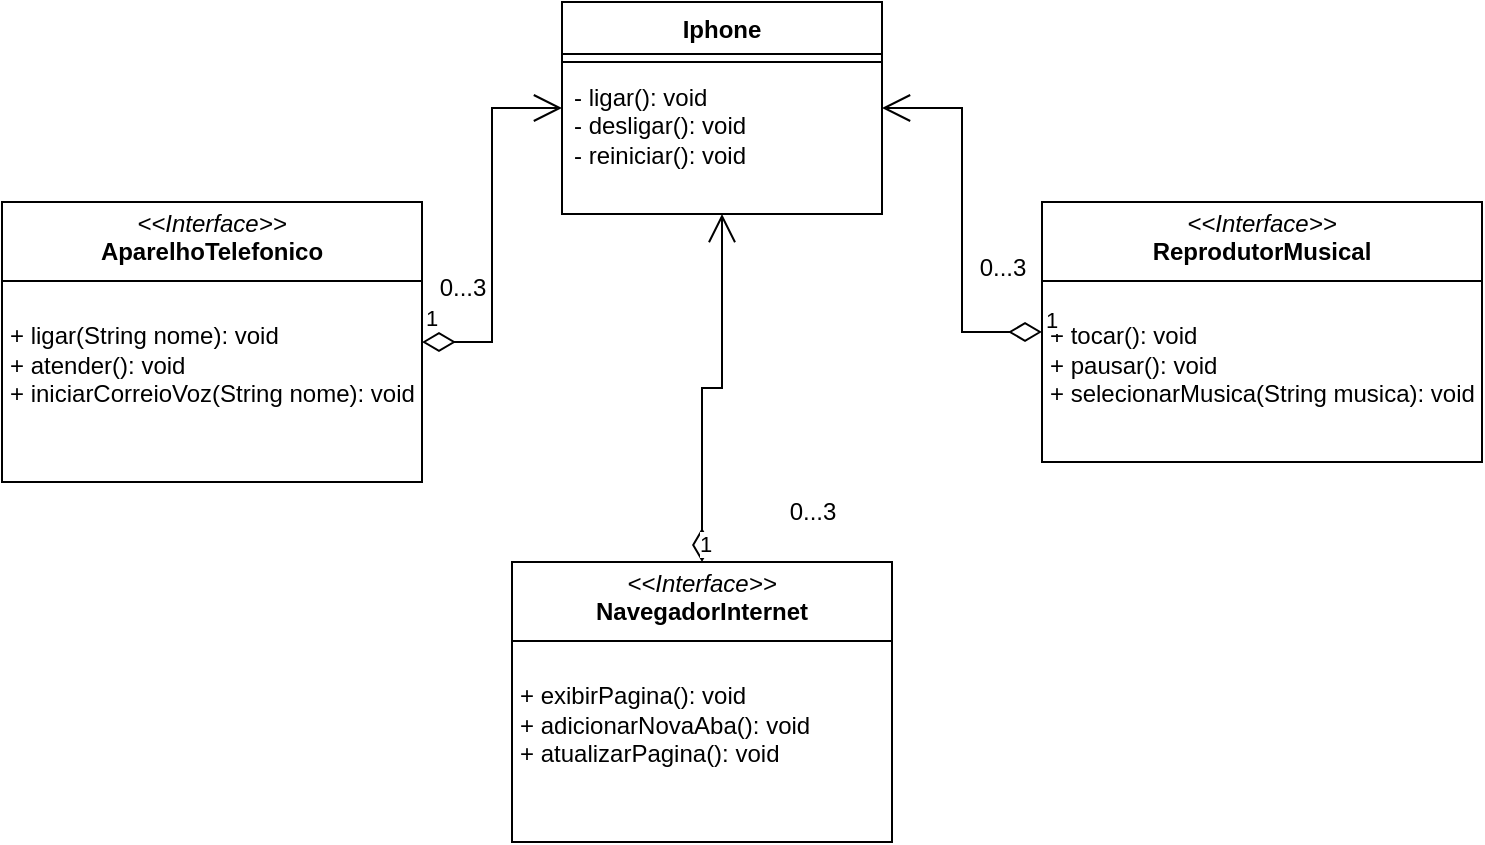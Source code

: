 <mxfile version="24.7.7">
  <diagram id="C5RBs43oDa-KdzZeNtuy" name="Page-1">
    <mxGraphModel dx="880" dy="508" grid="1" gridSize="10" guides="1" tooltips="1" connect="1" arrows="1" fold="1" page="1" pageScale="1" pageWidth="827" pageHeight="1169" math="0" shadow="0">
      <root>
        <mxCell id="WIyWlLk6GJQsqaUBKTNV-0" />
        <mxCell id="WIyWlLk6GJQsqaUBKTNV-1" parent="WIyWlLk6GJQsqaUBKTNV-0" />
        <mxCell id="YW5ql6hd67eC_ZdrGdGY-0" value="Iphone" style="swimlane;fontStyle=1;align=center;verticalAlign=top;childLayout=stackLayout;horizontal=1;startSize=26;horizontalStack=0;resizeParent=1;resizeParentMax=0;resizeLast=0;collapsible=1;marginBottom=0;whiteSpace=wrap;html=1;" parent="WIyWlLk6GJQsqaUBKTNV-1" vertex="1">
          <mxGeometry x="300" y="70" width="160" height="106" as="geometry" />
        </mxCell>
        <mxCell id="YW5ql6hd67eC_ZdrGdGY-2" value="" style="line;strokeWidth=1;fillColor=none;align=left;verticalAlign=middle;spacingTop=-1;spacingLeft=3;spacingRight=3;rotatable=0;labelPosition=right;points=[];portConstraint=eastwest;strokeColor=inherit;" parent="YW5ql6hd67eC_ZdrGdGY-0" vertex="1">
          <mxGeometry y="26" width="160" height="8" as="geometry" />
        </mxCell>
        <mxCell id="YW5ql6hd67eC_ZdrGdGY-3" value="- ligar(): void&lt;div&gt;- desligar(): void&lt;/div&gt;&lt;div&gt;- reiniciar(): void&lt;/div&gt;" style="text;strokeColor=none;fillColor=none;align=left;verticalAlign=top;spacingLeft=4;spacingRight=4;overflow=hidden;rotatable=0;points=[[0,0.5],[1,0.5]];portConstraint=eastwest;whiteSpace=wrap;html=1;" parent="YW5ql6hd67eC_ZdrGdGY-0" vertex="1">
          <mxGeometry y="34" width="160" height="72" as="geometry" />
        </mxCell>
        <mxCell id="YW5ql6hd67eC_ZdrGdGY-11" value="&lt;p style=&quot;margin:0px;margin-top:4px;text-align:center;&quot;&gt;&lt;i&gt;&amp;lt;&amp;lt;Interface&amp;gt;&amp;gt;&lt;/i&gt;&lt;br&gt;&lt;b&gt;ReprodutorMusical&lt;/b&gt;&lt;/p&gt;&lt;hr size=&quot;1&quot; style=&quot;border-style:solid;&quot;&gt;&lt;p style=&quot;margin:0px;margin-left:4px;&quot;&gt;&lt;br&gt;&lt;span style=&quot;background-color: initial;&quot;&gt;+ tocar(): void&lt;/span&gt;&lt;br&gt;&lt;/p&gt;&lt;p style=&quot;margin:0px;margin-left:4px;&quot;&gt;+ pausar(): void&lt;/p&gt;&lt;p style=&quot;margin:0px;margin-left:4px;&quot;&gt;+ selecionarMusica(String musica): void&lt;/p&gt;" style="verticalAlign=top;align=left;overflow=fill;html=1;whiteSpace=wrap;" parent="WIyWlLk6GJQsqaUBKTNV-1" vertex="1">
          <mxGeometry x="540" y="170" width="220" height="130" as="geometry" />
        </mxCell>
        <mxCell id="YW5ql6hd67eC_ZdrGdGY-13" value="&lt;p style=&quot;margin:0px;margin-top:4px;text-align:center;&quot;&gt;&lt;i&gt;&amp;lt;&amp;lt;Interface&amp;gt;&amp;gt;&lt;/i&gt;&lt;br&gt;&lt;b&gt;AparelhoTelefonico&lt;/b&gt;&lt;/p&gt;&lt;hr size=&quot;1&quot; style=&quot;border-style:solid;&quot;&gt;&lt;p style=&quot;margin:0px;margin-left:4px;&quot;&gt;&lt;br&gt;&lt;/p&gt;&lt;p style=&quot;margin:0px;margin-left:4px;&quot;&gt;+ ligar(String nome): void&lt;br&gt;+ atender(): void&lt;/p&gt;&lt;p style=&quot;margin:0px;margin-left:4px;&quot;&gt;+ iniciarCorreioVoz(String nome): void&lt;/p&gt;" style="verticalAlign=top;align=left;overflow=fill;html=1;whiteSpace=wrap;" parent="WIyWlLk6GJQsqaUBKTNV-1" vertex="1">
          <mxGeometry x="20" y="170" width="210" height="140" as="geometry" />
        </mxCell>
        <mxCell id="YW5ql6hd67eC_ZdrGdGY-19" value="1" style="endArrow=open;html=1;endSize=12;startArrow=diamondThin;startSize=14;startFill=0;edgeStyle=orthogonalEdgeStyle;align=left;verticalAlign=bottom;rounded=0;" parent="WIyWlLk6GJQsqaUBKTNV-1" source="YW5ql6hd67eC_ZdrGdGY-11" target="YW5ql6hd67eC_ZdrGdGY-0" edge="1">
          <mxGeometry x="-1" y="3" relative="1" as="geometry">
            <mxPoint x="310" y="290" as="sourcePoint" />
            <mxPoint x="470" y="290" as="targetPoint" />
          </mxGeometry>
        </mxCell>
        <mxCell id="YW5ql6hd67eC_ZdrGdGY-24" value="1" style="endArrow=open;html=1;endSize=12;startArrow=diamondThin;startSize=14;startFill=0;edgeStyle=orthogonalEdgeStyle;align=left;verticalAlign=bottom;rounded=0;" parent="WIyWlLk6GJQsqaUBKTNV-1" source="YW5ql6hd67eC_ZdrGdGY-13" target="YW5ql6hd67eC_ZdrGdGY-0" edge="1">
          <mxGeometry x="-1" y="3" relative="1" as="geometry">
            <mxPoint x="250" y="270" as="sourcePoint" />
            <mxPoint x="350" y="270" as="targetPoint" />
          </mxGeometry>
        </mxCell>
        <mxCell id="YW5ql6hd67eC_ZdrGdGY-25" value="1" style="endArrow=open;html=1;endSize=12;startArrow=diamondThin;startSize=14;startFill=0;edgeStyle=orthogonalEdgeStyle;align=left;verticalAlign=bottom;rounded=0;" parent="WIyWlLk6GJQsqaUBKTNV-1" source="YW5ql6hd67eC_ZdrGdGY-31" target="YW5ql6hd67eC_ZdrGdGY-0" edge="1">
          <mxGeometry x="-1" y="3" relative="1" as="geometry">
            <mxPoint x="380" y="350" as="sourcePoint" />
            <mxPoint x="490" y="270" as="targetPoint" />
          </mxGeometry>
        </mxCell>
        <mxCell id="YW5ql6hd67eC_ZdrGdGY-26" value="0...3" style="text;html=1;align=center;verticalAlign=middle;resizable=0;points=[];autosize=1;strokeColor=none;fillColor=none;" parent="WIyWlLk6GJQsqaUBKTNV-1" vertex="1">
          <mxGeometry x="495" y="188" width="50" height="30" as="geometry" />
        </mxCell>
        <mxCell id="YW5ql6hd67eC_ZdrGdGY-27" value="0...3" style="text;html=1;align=center;verticalAlign=middle;resizable=0;points=[];autosize=1;strokeColor=none;fillColor=none;" parent="WIyWlLk6GJQsqaUBKTNV-1" vertex="1">
          <mxGeometry x="225" y="198" width="50" height="30" as="geometry" />
        </mxCell>
        <mxCell id="YW5ql6hd67eC_ZdrGdGY-31" value="&lt;p style=&quot;margin:0px;margin-top:4px;text-align:center;&quot;&gt;&lt;i&gt;&amp;lt;&amp;lt;Interface&amp;gt;&amp;gt;&lt;/i&gt;&lt;br&gt;&lt;b&gt;NavegadorInternet&lt;/b&gt;&lt;/p&gt;&lt;hr size=&quot;1&quot; style=&quot;border-style:solid;&quot;&gt;&lt;p style=&quot;margin:0px;margin-left:4px;&quot;&gt;&lt;br&gt;&lt;/p&gt;&lt;p style=&quot;margin:0px;margin-left:4px;&quot;&gt;+ exibirPagina(): void&lt;br&gt;+ adicionarNovaAba(): void&lt;/p&gt;&lt;p style=&quot;margin:0px;margin-left:4px;&quot;&gt;+ atualizarPagina(): void&lt;/p&gt;" style="verticalAlign=top;align=left;overflow=fill;html=1;whiteSpace=wrap;" parent="WIyWlLk6GJQsqaUBKTNV-1" vertex="1">
          <mxGeometry x="275" y="350" width="190" height="140" as="geometry" />
        </mxCell>
        <mxCell id="YW5ql6hd67eC_ZdrGdGY-32" value="0...3" style="text;html=1;align=center;verticalAlign=middle;resizable=0;points=[];autosize=1;strokeColor=none;fillColor=none;" parent="WIyWlLk6GJQsqaUBKTNV-1" vertex="1">
          <mxGeometry x="400" y="310" width="50" height="30" as="geometry" />
        </mxCell>
      </root>
    </mxGraphModel>
  </diagram>
</mxfile>
